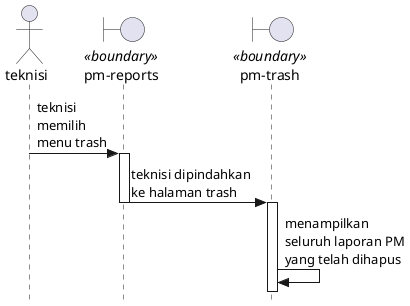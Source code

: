 @startuml viewAllTrashPM

skinparam style strictuml

actor teknisi
boundary "pm-reports" as pm <<boundary>>
boundary "pm-trash" as trash <<boundary>>

teknisi -> pm : teknisi\nmemilih\nmenu trash
    activate pm
pm -> trash : teknisi dipindahkan\nke halaman trash
    deactivate pm 
    activate trash
trash -> trash : menampilkan\nseluruh laporan PM\nyang telah dihapus

@enduml



@startuml viewAllTrashCM

skinparam style strictuml

actor teknisi
boundary "cm-reports" as cm <<boundary>>
boundary "cm-trash" as trash <<boundary>>

teknisi -> cm : teknisi\nmemilih\nmenu trash
    activate cm
cm -> trash : teknisi dipindahkan\nke halaman trash
    deactivate cm 
    activate trash
trash -> trash : menampilkan\nseluruh laporan CM\nyang telah dihapus

@enduml